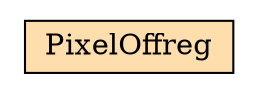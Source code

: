 digraph TopLevel { rankdir="TB" 
 node [shape="rectangle"]; 
rankdir="LR" 
stylesheet = "styles.css"
module_1 [shape= "plaintext" href="PixelOffreg.dot.svg" label=<

<TABLE BORDER="0" CELLBORDER="1" CELLSPACING="0" CELLPADDING="4" >
      
  <TR >
    <TD BGCOLOR="#FFDEAD" > PixelOffreg </TD>
  </TR>
        
</TABLE>>];

      }